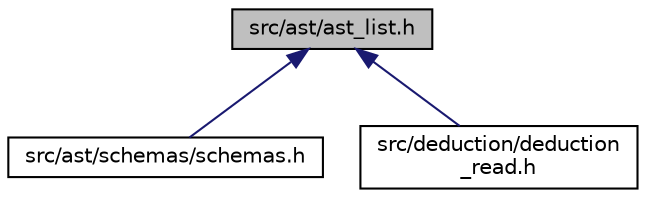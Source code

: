 digraph "src/ast/ast_list.h"
{
 // LATEX_PDF_SIZE
  edge [fontname="Helvetica",fontsize="10",labelfontname="Helvetica",labelfontsize="10"];
  node [fontname="Helvetica",fontsize="10",shape=record];
  Node1 [label="src/ast/ast_list.h",height=0.2,width=0.4,color="black", fillcolor="grey75", style="filled", fontcolor="black",tooltip="Protects list of AST generated by list.h from redeclaration."];
  Node1 -> Node2 [dir="back",color="midnightblue",fontsize="10",style="solid"];
  Node2 [label="src/ast/schemas/schemas.h",height=0.2,width=0.4,color="black", fillcolor="white", style="filled",URL="$schemas_8h.html",tooltip="Sets of axiom's schemas."];
  Node1 -> Node3 [dir="back",color="midnightblue",fontsize="10",style="solid"];
  Node3 [label="src/deduction/deduction\l_read.h",height=0.2,width=0.4,color="black", fillcolor="white", style="filled",URL="$deduction__read_8h.html",tooltip="Functions to read the deduction first line."];
}

